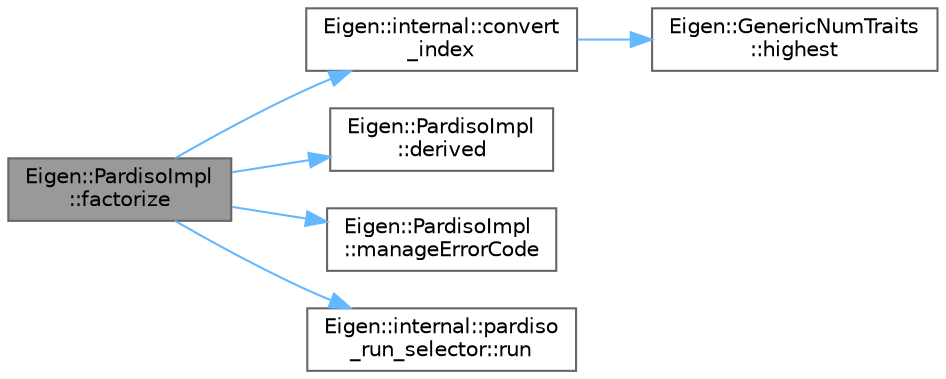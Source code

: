 digraph "Eigen::PardisoImpl::factorize"
{
 // LATEX_PDF_SIZE
  bgcolor="transparent";
  edge [fontname=Helvetica,fontsize=10,labelfontname=Helvetica,labelfontsize=10];
  node [fontname=Helvetica,fontsize=10,shape=box,height=0.2,width=0.4];
  rankdir="LR";
  Node1 [id="Node000001",label="Eigen::PardisoImpl\l::factorize",height=0.2,width=0.4,color="gray40", fillcolor="grey60", style="filled", fontcolor="black",tooltip=" "];
  Node1 -> Node2 [id="edge6_Node000001_Node000002",color="steelblue1",style="solid",tooltip=" "];
  Node2 [id="Node000002",label="Eigen::internal::convert\l_index",height=0.2,width=0.4,color="grey40", fillcolor="white", style="filled",URL="$namespace_eigen_1_1internal.html#a66f17ef65b1821965dcb8ad9a660b064",tooltip=" "];
  Node2 -> Node3 [id="edge7_Node000002_Node000003",color="steelblue1",style="solid",tooltip=" "];
  Node3 [id="Node000003",label="Eigen::GenericNumTraits\l::highest",height=0.2,width=0.4,color="grey40", fillcolor="white", style="filled",URL="$struct_eigen_1_1_generic_num_traits.html#a65bdb77320d731419c061b91b8c4c5be",tooltip=" "];
  Node1 -> Node4 [id="edge8_Node000001_Node000004",color="steelblue1",style="solid",tooltip=" "];
  Node4 [id="Node000004",label="Eigen::PardisoImpl\l::derived",height=0.2,width=0.4,color="grey40", fillcolor="white", style="filled",URL="$class_eigen_1_1_pardiso_impl.html#ac8c149c121511c2f7e00a4b83d8b6791",tooltip=" "];
  Node1 -> Node5 [id="edge9_Node000001_Node000005",color="steelblue1",style="solid",tooltip=" "];
  Node5 [id="Node000005",label="Eigen::PardisoImpl\l::manageErrorCode",height=0.2,width=0.4,color="grey40", fillcolor="white", style="filled",URL="$class_eigen_1_1_pardiso_impl.html#ad34dfcda0a66d31a68b12bb8fc28f504",tooltip=" "];
  Node1 -> Node6 [id="edge10_Node000001_Node000006",color="steelblue1",style="solid",tooltip=" "];
  Node6 [id="Node000006",label="Eigen::internal::pardiso\l_run_selector::run",height=0.2,width=0.4,color="grey40", fillcolor="white", style="filled",URL="$struct_eigen_1_1internal_1_1pardiso__run__selector.html#ab9b3df198fa7a73ed2fd7b3a968060a2",tooltip=" "];
}
